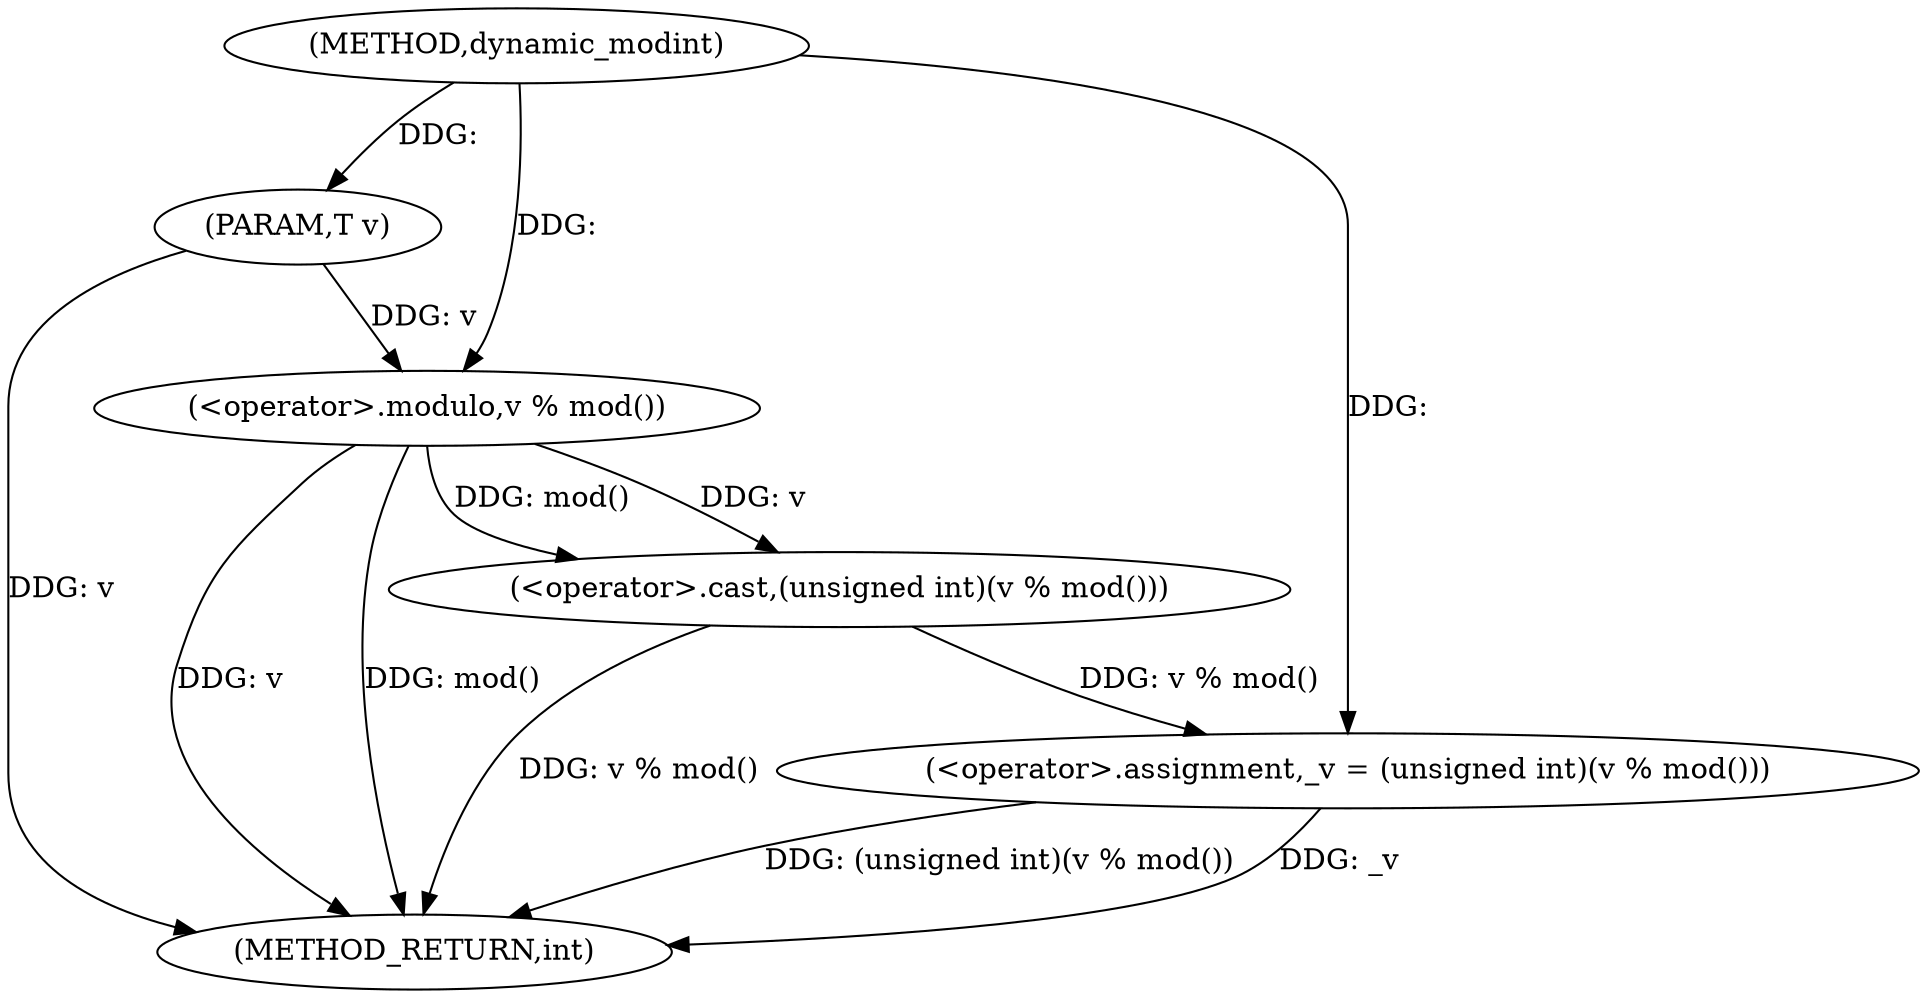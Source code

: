 digraph "dynamic_modint" {  
"1001161" [label = "(METHOD,dynamic_modint)" ]
"1001171" [label = "(METHOD_RETURN,int)" ]
"1001162" [label = "(PARAM,T v)" ]
"1001164" [label = "(<operator>.assignment,_v = (unsigned int)(v % mod()))" ]
"1001166" [label = "(<operator>.cast,(unsigned int)(v % mod()))" ]
"1001168" [label = "(<operator>.modulo,v % mod())" ]
  "1001162" -> "1001171"  [ label = "DDG: v"] 
  "1001168" -> "1001171"  [ label = "DDG: v"] 
  "1001168" -> "1001171"  [ label = "DDG: mod()"] 
  "1001166" -> "1001171"  [ label = "DDG: v % mod()"] 
  "1001164" -> "1001171"  [ label = "DDG: (unsigned int)(v % mod())"] 
  "1001164" -> "1001171"  [ label = "DDG: _v"] 
  "1001161" -> "1001162"  [ label = "DDG: "] 
  "1001166" -> "1001164"  [ label = "DDG: v % mod()"] 
  "1001161" -> "1001164"  [ label = "DDG: "] 
  "1001168" -> "1001166"  [ label = "DDG: v"] 
  "1001168" -> "1001166"  [ label = "DDG: mod()"] 
  "1001162" -> "1001168"  [ label = "DDG: v"] 
  "1001161" -> "1001168"  [ label = "DDG: "] 
}
